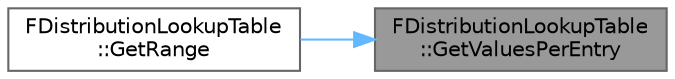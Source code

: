 digraph "FDistributionLookupTable::GetValuesPerEntry"
{
 // INTERACTIVE_SVG=YES
 // LATEX_PDF_SIZE
  bgcolor="transparent";
  edge [fontname=Helvetica,fontsize=10,labelfontname=Helvetica,labelfontsize=10];
  node [fontname=Helvetica,fontsize=10,shape=box,height=0.2,width=0.4];
  rankdir="RL";
  Node1 [id="Node000001",label="FDistributionLookupTable\l::GetValuesPerEntry",height=0.2,width=0.4,color="gray40", fillcolor="grey60", style="filled", fontcolor="black",tooltip="Computes the number of Values per entry in the table."];
  Node1 -> Node2 [id="edge1_Node000001_Node000002",dir="back",color="steelblue1",style="solid",tooltip=" "];
  Node2 [id="Node000002",label="FDistributionLookupTable\l::GetRange",height=0.2,width=0.4,color="grey40", fillcolor="white", style="filled",URL="$dd/db0/structFDistributionLookupTable.html#ae08995e5ed2bed7c0d717c657afdfc4b",tooltip="Get the range of values produced by the table."];
}
